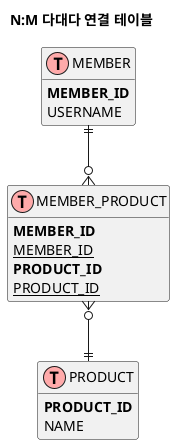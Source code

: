 @startuml

title N:M 다대다 연결 테이블

!define table(x) class x << (T,#FFAAAA) >>
!define primary_key(x) <b>x</b>
!define foreign_key(x) <u>x</u>
hide methods
hide stereotypes

table(MEMBER) {
    primary_key(MEMBER_ID)
    USERNAME
}

table(MEMBER_PRODUCT) {
    primary_key(MEMBER_ID)
    foreign_key(MEMBER_ID)
    primary_key(PRODUCT_ID)
    foreign_key(PRODUCT_ID)
}

table(PRODUCT) {
    primary_key(PRODUCT_ID)
    NAME
}

MEMBER ||--o{ MEMBER_PRODUCT

MEMBER_PRODUCT }o--|| PRODUCT

@enduml
